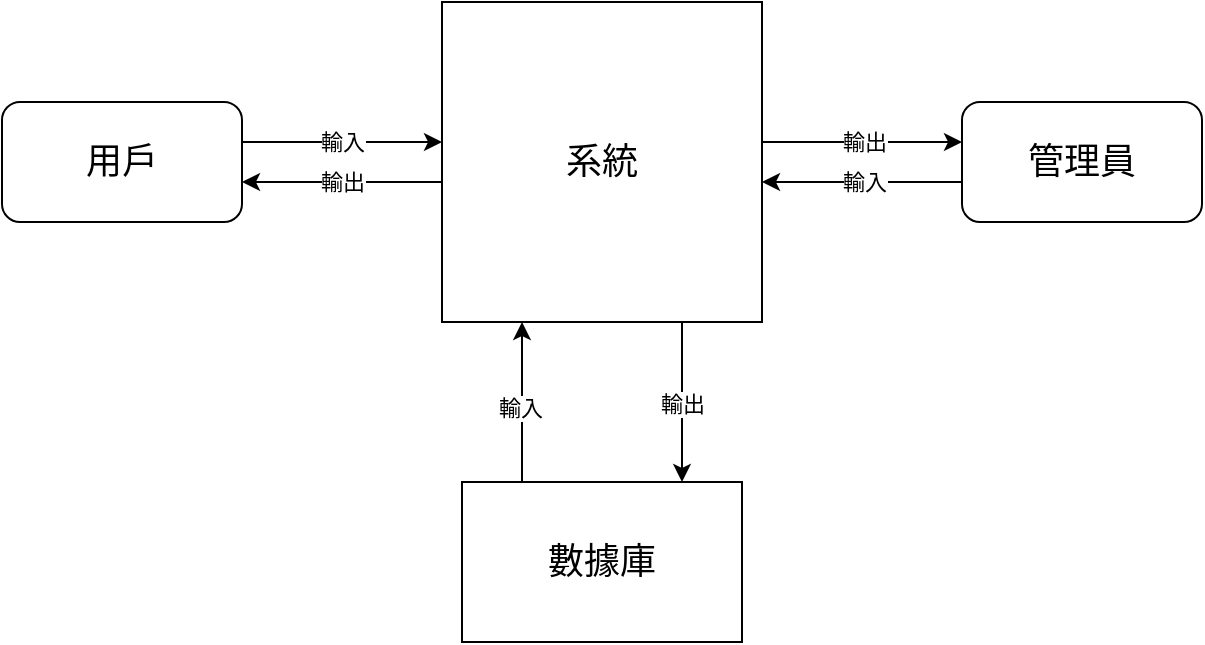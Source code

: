<mxfile version="22.1.16" type="github">
  <diagram name="第 1 页" id="dCeueN2d1NS1oqaqGwD1">
    <mxGraphModel dx="1050" dy="522" grid="1" gridSize="10" guides="1" tooltips="1" connect="1" arrows="1" fold="1" page="1" pageScale="1" pageWidth="827" pageHeight="1169" math="0" shadow="0">
      <root>
        <mxCell id="0" />
        <mxCell id="1" parent="0" />
        <mxCell id="Kl9R1LlUCUuRrIrLVior-1" value="&lt;font style=&quot;font-size: 18px;&quot;&gt;系統&lt;/font&gt;" style="whiteSpace=wrap;html=1;aspect=fixed;" vertex="1" parent="1">
          <mxGeometry x="320" y="80" width="160" height="160" as="geometry" />
        </mxCell>
        <mxCell id="Kl9R1LlUCUuRrIrLVior-2" value="&lt;font style=&quot;font-size: 18px;&quot;&gt;用戶&lt;/font&gt;" style="rounded=1;whiteSpace=wrap;html=1;" vertex="1" parent="1">
          <mxGeometry x="100" y="130" width="120" height="60" as="geometry" />
        </mxCell>
        <mxCell id="Kl9R1LlUCUuRrIrLVior-3" value="&lt;font style=&quot;font-size: 18px;&quot;&gt;管理員&lt;/font&gt;" style="rounded=1;whiteSpace=wrap;html=1;" vertex="1" parent="1">
          <mxGeometry x="580" y="130" width="120" height="60" as="geometry" />
        </mxCell>
        <mxCell id="Kl9R1LlUCUuRrIrLVior-4" value="" style="endArrow=classic;html=1;rounded=0;" edge="1" parent="1">
          <mxGeometry relative="1" as="geometry">
            <mxPoint x="220" y="150" as="sourcePoint" />
            <mxPoint x="320" y="150" as="targetPoint" />
          </mxGeometry>
        </mxCell>
        <mxCell id="Kl9R1LlUCUuRrIrLVior-22" value="輸入" style="edgeLabel;html=1;align=center;verticalAlign=middle;resizable=0;points=[];" vertex="1" connectable="0" parent="Kl9R1LlUCUuRrIrLVior-4">
          <mxGeometry x="-0.02" y="2" relative="1" as="geometry">
            <mxPoint x="1" y="2" as="offset" />
          </mxGeometry>
        </mxCell>
        <mxCell id="Kl9R1LlUCUuRrIrLVior-10" value="" style="endArrow=classic;html=1;rounded=0;" edge="1" parent="1">
          <mxGeometry relative="1" as="geometry">
            <mxPoint x="320" y="170" as="sourcePoint" />
            <mxPoint x="220" y="170" as="targetPoint" />
          </mxGeometry>
        </mxCell>
        <mxCell id="Kl9R1LlUCUuRrIrLVior-23" value="輸出" style="edgeLabel;html=1;align=center;verticalAlign=middle;resizable=0;points=[];" vertex="1" connectable="0" parent="Kl9R1LlUCUuRrIrLVior-10">
          <mxGeometry relative="1" as="geometry">
            <mxPoint as="offset" />
          </mxGeometry>
        </mxCell>
        <mxCell id="Kl9R1LlUCUuRrIrLVior-24" value="" style="endArrow=classic;html=1;rounded=0;" edge="1" parent="1">
          <mxGeometry relative="1" as="geometry">
            <mxPoint x="480" y="150" as="sourcePoint" />
            <mxPoint x="580" y="150" as="targetPoint" />
          </mxGeometry>
        </mxCell>
        <mxCell id="Kl9R1LlUCUuRrIrLVior-26" value="輸出" style="edgeLabel;html=1;align=center;verticalAlign=middle;resizable=0;points=[];" vertex="1" connectable="0" parent="Kl9R1LlUCUuRrIrLVior-24">
          <mxGeometry x="0.02" relative="1" as="geometry">
            <mxPoint as="offset" />
          </mxGeometry>
        </mxCell>
        <mxCell id="Kl9R1LlUCUuRrIrLVior-27" value="" style="endArrow=classic;html=1;rounded=0;" edge="1" parent="1">
          <mxGeometry relative="1" as="geometry">
            <mxPoint x="580" y="170" as="sourcePoint" />
            <mxPoint x="480" y="170" as="targetPoint" />
          </mxGeometry>
        </mxCell>
        <mxCell id="Kl9R1LlUCUuRrIrLVior-31" value="輸入" style="edgeLabel;html=1;align=center;verticalAlign=middle;resizable=0;points=[];" vertex="1" connectable="0" parent="Kl9R1LlUCUuRrIrLVior-27">
          <mxGeometry x="-0.02" y="3" relative="1" as="geometry">
            <mxPoint y="-3" as="offset" />
          </mxGeometry>
        </mxCell>
        <mxCell id="Kl9R1LlUCUuRrIrLVior-32" value="" style="endArrow=classic;html=1;rounded=0;entryX=0.25;entryY=1;entryDx=0;entryDy=0;" edge="1" parent="1" target="Kl9R1LlUCUuRrIrLVior-1">
          <mxGeometry relative="1" as="geometry">
            <mxPoint x="360" y="320" as="sourcePoint" />
            <mxPoint x="380" y="310" as="targetPoint" />
          </mxGeometry>
        </mxCell>
        <mxCell id="Kl9R1LlUCUuRrIrLVior-33" value="輸入" style="edgeLabel;html=1;align=center;verticalAlign=middle;resizable=0;points=[];" vertex="1" connectable="0" parent="Kl9R1LlUCUuRrIrLVior-32">
          <mxGeometry x="-0.02" y="2" relative="1" as="geometry">
            <mxPoint x="1" y="2" as="offset" />
          </mxGeometry>
        </mxCell>
        <mxCell id="Kl9R1LlUCUuRrIrLVior-34" value="" style="endArrow=classic;html=1;rounded=0;" edge="1" parent="1">
          <mxGeometry relative="1" as="geometry">
            <mxPoint x="440" y="240" as="sourcePoint" />
            <mxPoint x="440" y="320" as="targetPoint" />
          </mxGeometry>
        </mxCell>
        <mxCell id="Kl9R1LlUCUuRrIrLVior-35" value="輸出" style="edgeLabel;html=1;align=center;verticalAlign=middle;resizable=0;points=[];" vertex="1" connectable="0" parent="Kl9R1LlUCUuRrIrLVior-34">
          <mxGeometry x="0.02" relative="1" as="geometry">
            <mxPoint as="offset" />
          </mxGeometry>
        </mxCell>
        <mxCell id="Kl9R1LlUCUuRrIrLVior-36" value="&lt;font style=&quot;font-size: 18px;&quot;&gt;數據庫&lt;/font&gt;" style="rounded=0;whiteSpace=wrap;html=1;" vertex="1" parent="1">
          <mxGeometry x="330" y="320" width="140" height="80" as="geometry" />
        </mxCell>
      </root>
    </mxGraphModel>
  </diagram>
</mxfile>
